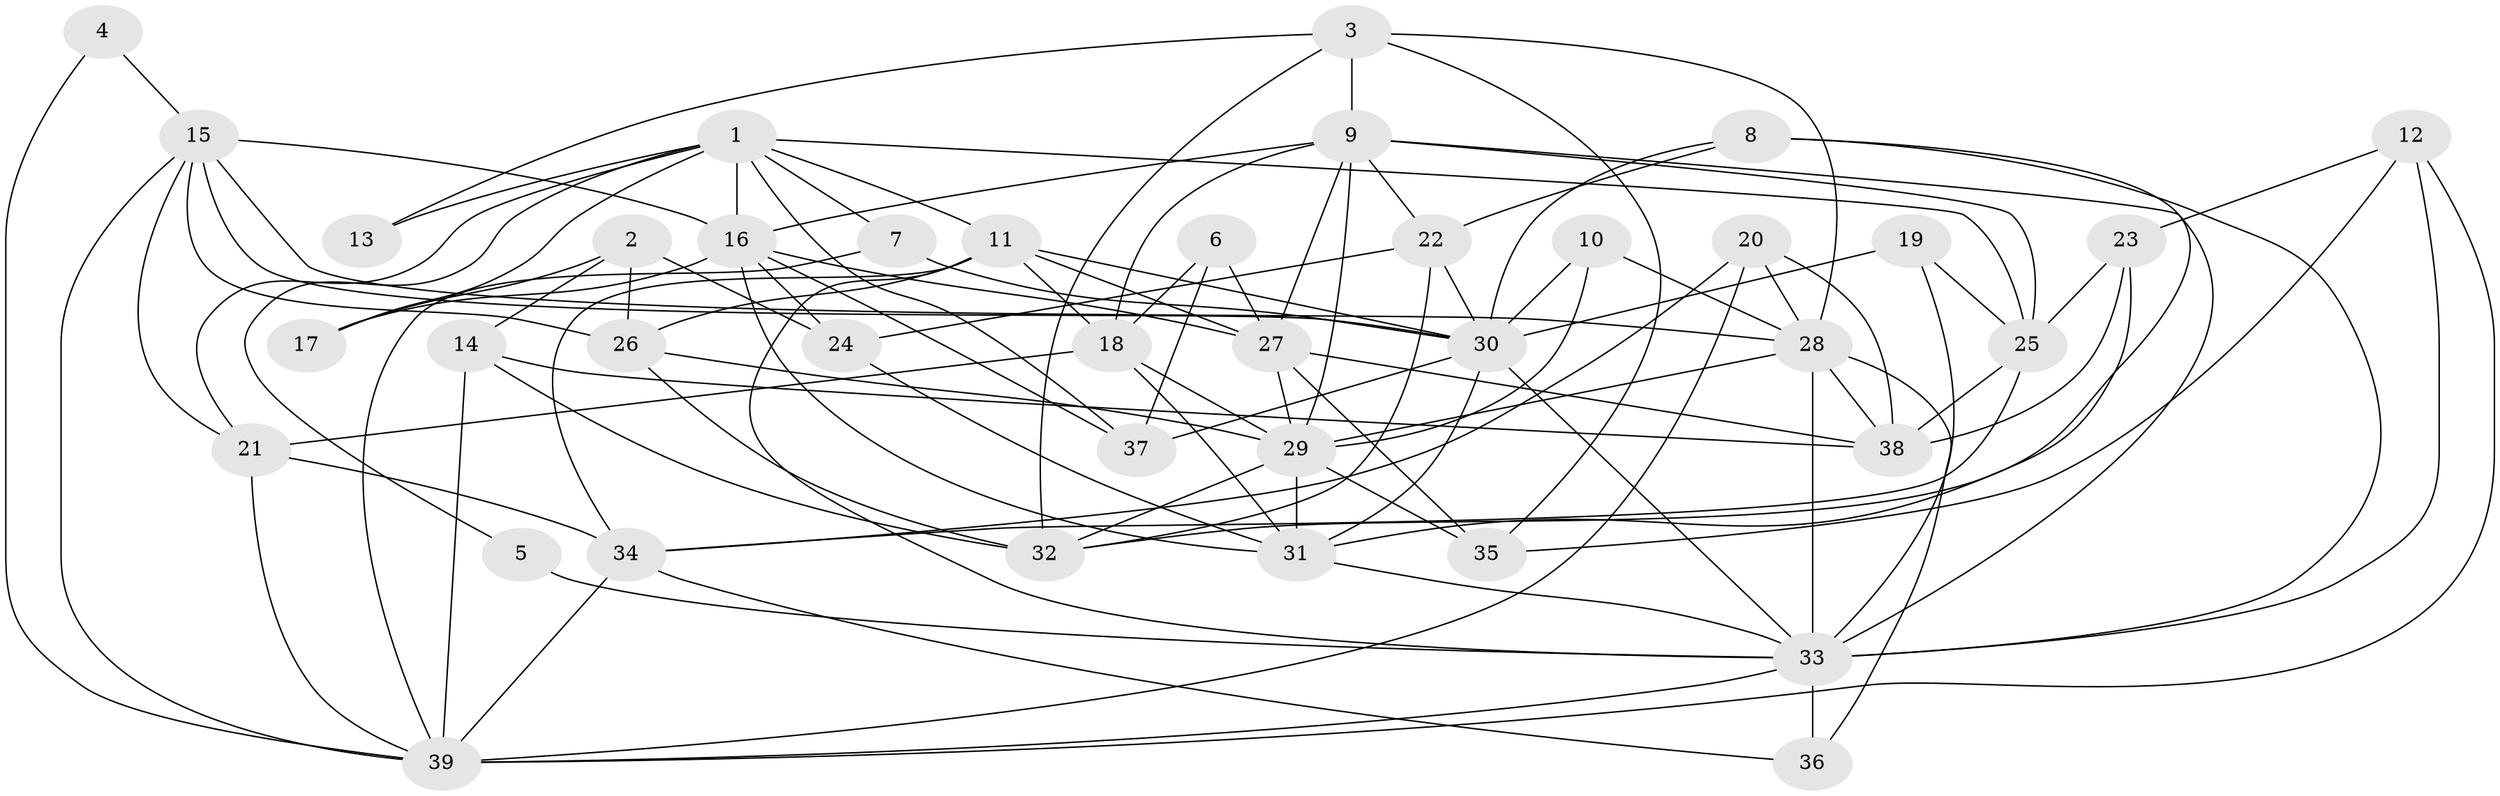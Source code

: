 // original degree distribution, {4: 0.24675324675324675, 7: 0.012987012987012988, 3: 0.2987012987012987, 2: 0.11688311688311688, 5: 0.15584415584415584, 6: 0.16883116883116883}
// Generated by graph-tools (version 1.1) at 2025/50/03/09/25 03:50:02]
// undirected, 39 vertices, 105 edges
graph export_dot {
graph [start="1"]
  node [color=gray90,style=filled];
  1;
  2;
  3;
  4;
  5;
  6;
  7;
  8;
  9;
  10;
  11;
  12;
  13;
  14;
  15;
  16;
  17;
  18;
  19;
  20;
  21;
  22;
  23;
  24;
  25;
  26;
  27;
  28;
  29;
  30;
  31;
  32;
  33;
  34;
  35;
  36;
  37;
  38;
  39;
  1 -- 5 [weight=1.0];
  1 -- 7 [weight=1.0];
  1 -- 11 [weight=1.0];
  1 -- 13 [weight=1.0];
  1 -- 16 [weight=1.0];
  1 -- 17 [weight=1.0];
  1 -- 21 [weight=1.0];
  1 -- 25 [weight=1.0];
  1 -- 37 [weight=1.0];
  2 -- 14 [weight=1.0];
  2 -- 17 [weight=1.0];
  2 -- 24 [weight=1.0];
  2 -- 26 [weight=1.0];
  3 -- 9 [weight=1.0];
  3 -- 13 [weight=1.0];
  3 -- 28 [weight=1.0];
  3 -- 32 [weight=1.0];
  3 -- 35 [weight=1.0];
  4 -- 15 [weight=1.0];
  4 -- 39 [weight=1.0];
  5 -- 33 [weight=2.0];
  6 -- 18 [weight=1.0];
  6 -- 27 [weight=1.0];
  6 -- 37 [weight=2.0];
  7 -- 30 [weight=1.0];
  7 -- 39 [weight=1.0];
  8 -- 22 [weight=1.0];
  8 -- 30 [weight=1.0];
  8 -- 32 [weight=1.0];
  8 -- 33 [weight=1.0];
  9 -- 16 [weight=1.0];
  9 -- 18 [weight=1.0];
  9 -- 22 [weight=1.0];
  9 -- 25 [weight=1.0];
  9 -- 27 [weight=1.0];
  9 -- 29 [weight=1.0];
  9 -- 33 [weight=1.0];
  10 -- 28 [weight=1.0];
  10 -- 29 [weight=1.0];
  10 -- 30 [weight=1.0];
  11 -- 18 [weight=1.0];
  11 -- 26 [weight=1.0];
  11 -- 27 [weight=1.0];
  11 -- 30 [weight=1.0];
  11 -- 33 [weight=1.0];
  11 -- 34 [weight=1.0];
  12 -- 23 [weight=1.0];
  12 -- 33 [weight=1.0];
  12 -- 35 [weight=1.0];
  12 -- 39 [weight=1.0];
  14 -- 32 [weight=1.0];
  14 -- 38 [weight=1.0];
  14 -- 39 [weight=1.0];
  15 -- 16 [weight=2.0];
  15 -- 21 [weight=1.0];
  15 -- 26 [weight=1.0];
  15 -- 28 [weight=1.0];
  15 -- 30 [weight=1.0];
  15 -- 39 [weight=1.0];
  16 -- 17 [weight=1.0];
  16 -- 24 [weight=2.0];
  16 -- 27 [weight=1.0];
  16 -- 31 [weight=1.0];
  16 -- 37 [weight=1.0];
  18 -- 21 [weight=1.0];
  18 -- 29 [weight=1.0];
  18 -- 31 [weight=2.0];
  19 -- 25 [weight=1.0];
  19 -- 30 [weight=1.0];
  19 -- 33 [weight=1.0];
  20 -- 28 [weight=1.0];
  20 -- 34 [weight=1.0];
  20 -- 38 [weight=1.0];
  20 -- 39 [weight=1.0];
  21 -- 34 [weight=1.0];
  21 -- 39 [weight=1.0];
  22 -- 24 [weight=1.0];
  22 -- 30 [weight=1.0];
  22 -- 32 [weight=1.0];
  23 -- 25 [weight=1.0];
  23 -- 31 [weight=1.0];
  23 -- 38 [weight=1.0];
  24 -- 31 [weight=1.0];
  25 -- 34 [weight=1.0];
  25 -- 38 [weight=1.0];
  26 -- 29 [weight=1.0];
  26 -- 32 [weight=1.0];
  27 -- 29 [weight=1.0];
  27 -- 35 [weight=1.0];
  27 -- 38 [weight=1.0];
  28 -- 29 [weight=1.0];
  28 -- 33 [weight=1.0];
  28 -- 36 [weight=1.0];
  28 -- 38 [weight=1.0];
  29 -- 31 [weight=2.0];
  29 -- 32 [weight=1.0];
  29 -- 35 [weight=1.0];
  30 -- 31 [weight=1.0];
  30 -- 33 [weight=2.0];
  30 -- 37 [weight=1.0];
  31 -- 33 [weight=1.0];
  33 -- 36 [weight=1.0];
  33 -- 39 [weight=1.0];
  34 -- 36 [weight=1.0];
  34 -- 39 [weight=1.0];
}
